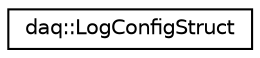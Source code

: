 digraph "Graphical Class Hierarchy"
{
  edge [fontname="Helvetica",fontsize="10",labelfontname="Helvetica",labelfontsize="10"];
  node [fontname="Helvetica",fontsize="10",shape=record];
  rankdir="LR";
  Node0 [label="daq::LogConfigStruct",height=0.2,width=0.4,color="black", fillcolor="white", style="filled",URL="$structdaq_1_1LogConfigStruct.html",tooltip="配置log的结构体，包含所有能够配置的选项 "];
}
